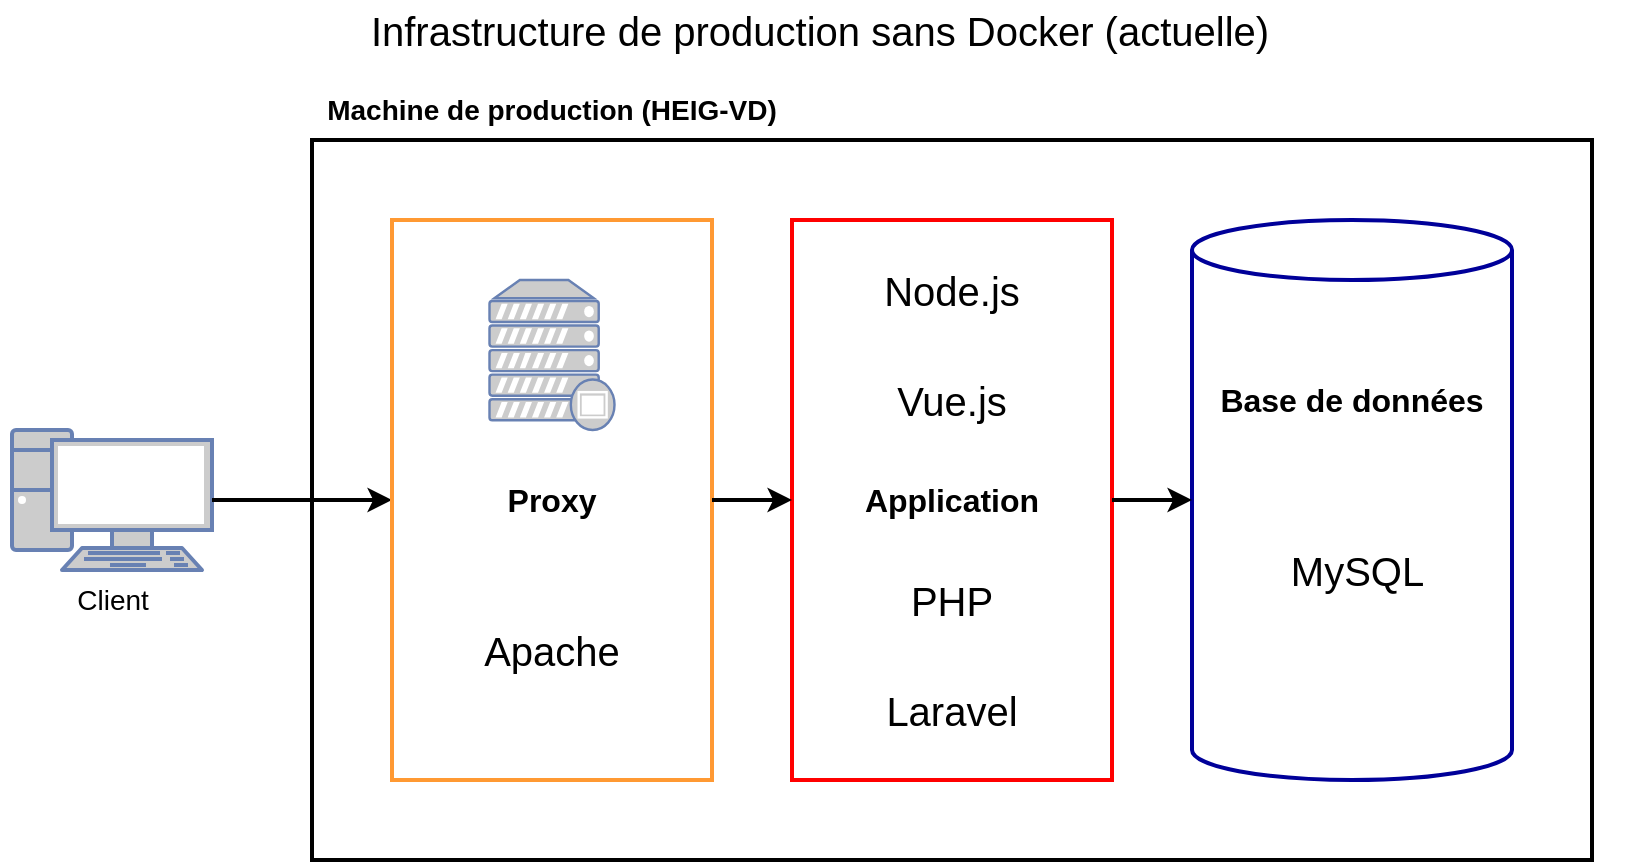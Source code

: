 <mxfile version="17.4.2" type="device"><diagram id="r9yDOdrft_3wjeYdZze2" name="Infrastructure actuelle"><mxGraphModel dx="1038" dy="641" grid="1" gridSize="10" guides="1" tooltips="1" connect="1" arrows="1" fold="1" page="1" pageScale="1" pageWidth="827" pageHeight="1169" math="0" shadow="0"><root><mxCell id="0"/><mxCell id="1" parent="0"/><mxCell id="tU_rl34xKCydrlo1ftNk-1" value="Infrastructure de production sans Docker (actuelle)" style="text;html=1;strokeColor=none;fillColor=none;align=center;verticalAlign=middle;whiteSpace=wrap;rounded=0;fontSize=20;fontStyle=0" parent="1" vertex="1"><mxGeometry x="4" width="820" height="30" as="geometry"/></mxCell><mxCell id="SxDabUhU83ZVip-BnQjD-1" value="" style="rounded=0;whiteSpace=wrap;html=1;fillColor=none;strokeWidth=2;" parent="1" vertex="1"><mxGeometry x="160" y="70" width="640" height="360" as="geometry"/></mxCell><mxCell id="SxDabUhU83ZVip-BnQjD-2" value="&lt;span style=&quot;font-size: 14px&quot;&gt;Machine de production (HEIG-VD)&lt;/span&gt;" style="text;html=1;strokeColor=none;fillColor=none;align=center;verticalAlign=middle;whiteSpace=wrap;rounded=0;fontStyle=1;fontSize=14;" parent="1" vertex="1"><mxGeometry x="160" y="40" width="240" height="30" as="geometry"/></mxCell><mxCell id="SxDabUhU83ZVip-BnQjD-4" value="Application" style="rounded=0;whiteSpace=wrap;html=1;strokeWidth=2;fillColor=none;fontSize=16;strokeColor=#FF0000;fontStyle=1" parent="1" vertex="1"><mxGeometry x="400" y="110" width="160" height="280" as="geometry"/></mxCell><mxCell id="SxDabUhU83ZVip-BnQjD-6" value="" style="shape=cylinder3;whiteSpace=wrap;html=1;boundedLbl=1;backgroundOutline=1;size=15;strokeWidth=2;fillColor=none;fontSize=14;strokeColor=#000099;" parent="1" vertex="1"><mxGeometry x="600" y="110" width="160" height="280" as="geometry"/></mxCell><mxCell id="LVgjFQmivS-eAMBgzMLH-1" value="Base de données" style="text;html=1;strokeColor=none;fillColor=none;align=center;verticalAlign=middle;whiteSpace=wrap;rounded=0;fontSize=16;fontStyle=1" parent="1" vertex="1"><mxGeometry x="600" y="185" width="160" height="30" as="geometry"/></mxCell><mxCell id="vS4RZbozFrxZrxlN1osR-2" value="Client" style="fontColor=#000000;verticalAlign=top;verticalLabelPosition=bottom;labelPosition=center;align=center;html=1;outlineConnect=0;fillColor=#CCCCCC;strokeColor=#6881B3;gradientColor=none;gradientDirection=north;strokeWidth=2;shape=mxgraph.networks.pc;fontSize=14;" parent="1" vertex="1"><mxGeometry x="10" y="215" width="100" height="70" as="geometry"/></mxCell><mxCell id="vS4RZbozFrxZrxlN1osR-3" value="" style="endArrow=classic;html=1;rounded=0;exitX=1;exitY=0.5;exitDx=0;exitDy=0;exitPerimeter=0;entryX=0;entryY=0.5;entryDx=0;entryDy=0;strokeWidth=2;" parent="1" source="vS4RZbozFrxZrxlN1osR-2" target="vS4RZbozFrxZrxlN1osR-5" edge="1"><mxGeometry width="50" height="50" relative="1" as="geometry"><mxPoint x="60" y="200" as="sourcePoint"/><mxPoint x="150" y="250" as="targetPoint"/></mxGeometry></mxCell><mxCell id="vS4RZbozFrxZrxlN1osR-5" value="Proxy" style="rounded=0;whiteSpace=wrap;html=1;strokeWidth=2;fillColor=none;fontSize=16;strokeColor=#FF9933;fontStyle=1" parent="1" vertex="1"><mxGeometry x="200" y="110" width="160" height="280" as="geometry"/></mxCell><mxCell id="vS4RZbozFrxZrxlN1osR-8" value="" style="endArrow=classic;html=1;rounded=0;exitX=1;exitY=0.5;exitDx=0;exitDy=0;entryX=0;entryY=0.5;entryDx=0;entryDy=0;strokeWidth=2;" parent="1" source="vS4RZbozFrxZrxlN1osR-5" target="SxDabUhU83ZVip-BnQjD-4" edge="1"><mxGeometry width="50" height="50" relative="1" as="geometry"><mxPoint x="-10" y="389" as="sourcePoint"/><mxPoint x="100" y="389" as="targetPoint"/></mxGeometry></mxCell><mxCell id="vS4RZbozFrxZrxlN1osR-9" value="" style="endArrow=classic;html=1;rounded=0;entryX=0;entryY=0.5;entryDx=0;entryDy=0;strokeWidth=2;entryPerimeter=0;exitX=1;exitY=0.5;exitDx=0;exitDy=0;" parent="1" source="SxDabUhU83ZVip-BnQjD-4" target="SxDabUhU83ZVip-BnQjD-6" edge="1"><mxGeometry width="50" height="50" relative="1" as="geometry"><mxPoint x="370" y="260" as="sourcePoint"/><mxPoint x="430" y="260" as="targetPoint"/></mxGeometry></mxCell><mxCell id="7hbt5TcEiGq7cUCVQnvo-3" value="" style="fontColor=#0066CC;verticalAlign=top;verticalLabelPosition=bottom;labelPosition=center;align=center;html=1;outlineConnect=0;fillColor=#CCCCCC;strokeColor=#6881B3;gradientColor=none;gradientDirection=north;strokeWidth=2;shape=mxgraph.networks.proxy_server;" parent="1" vertex="1"><mxGeometry x="248.75" y="140" width="62.5" height="75" as="geometry"/></mxCell><mxCell id="WcRLdCO-nPXlPGIyqI6z-1" value="Apache" style="text;html=1;strokeColor=none;fillColor=none;align=center;verticalAlign=middle;whiteSpace=wrap;rounded=0;fontSize=20;" vertex="1" parent="1"><mxGeometry x="200" y="310" width="160" height="30" as="geometry"/></mxCell><mxCell id="WcRLdCO-nPXlPGIyqI6z-2" value="Node.js" style="text;html=1;strokeColor=none;fillColor=none;align=center;verticalAlign=middle;whiteSpace=wrap;rounded=0;fontSize=20;" vertex="1" parent="1"><mxGeometry x="400" y="130" width="160" height="30" as="geometry"/></mxCell><mxCell id="WcRLdCO-nPXlPGIyqI6z-3" value="Vue.js" style="text;html=1;strokeColor=none;fillColor=none;align=center;verticalAlign=middle;whiteSpace=wrap;rounded=0;fontSize=20;" vertex="1" parent="1"><mxGeometry x="400" y="185" width="160" height="30" as="geometry"/></mxCell><mxCell id="WcRLdCO-nPXlPGIyqI6z-4" value="PHP" style="text;html=1;strokeColor=none;fillColor=none;align=center;verticalAlign=middle;whiteSpace=wrap;rounded=0;fontSize=20;" vertex="1" parent="1"><mxGeometry x="400" y="285" width="160" height="30" as="geometry"/></mxCell><mxCell id="WcRLdCO-nPXlPGIyqI6z-5" value="Laravel" style="text;html=1;strokeColor=none;fillColor=none;align=center;verticalAlign=middle;whiteSpace=wrap;rounded=0;fontSize=20;" vertex="1" parent="1"><mxGeometry x="400" y="340" width="160" height="30" as="geometry"/></mxCell><mxCell id="WcRLdCO-nPXlPGIyqI6z-6" value="&amp;nbsp;MySQL" style="text;html=1;strokeColor=none;fillColor=none;align=center;verticalAlign=middle;whiteSpace=wrap;rounded=0;fontSize=20;" vertex="1" parent="1"><mxGeometry x="600" y="270" width="160" height="30" as="geometry"/></mxCell></root></mxGraphModel></diagram></mxfile>